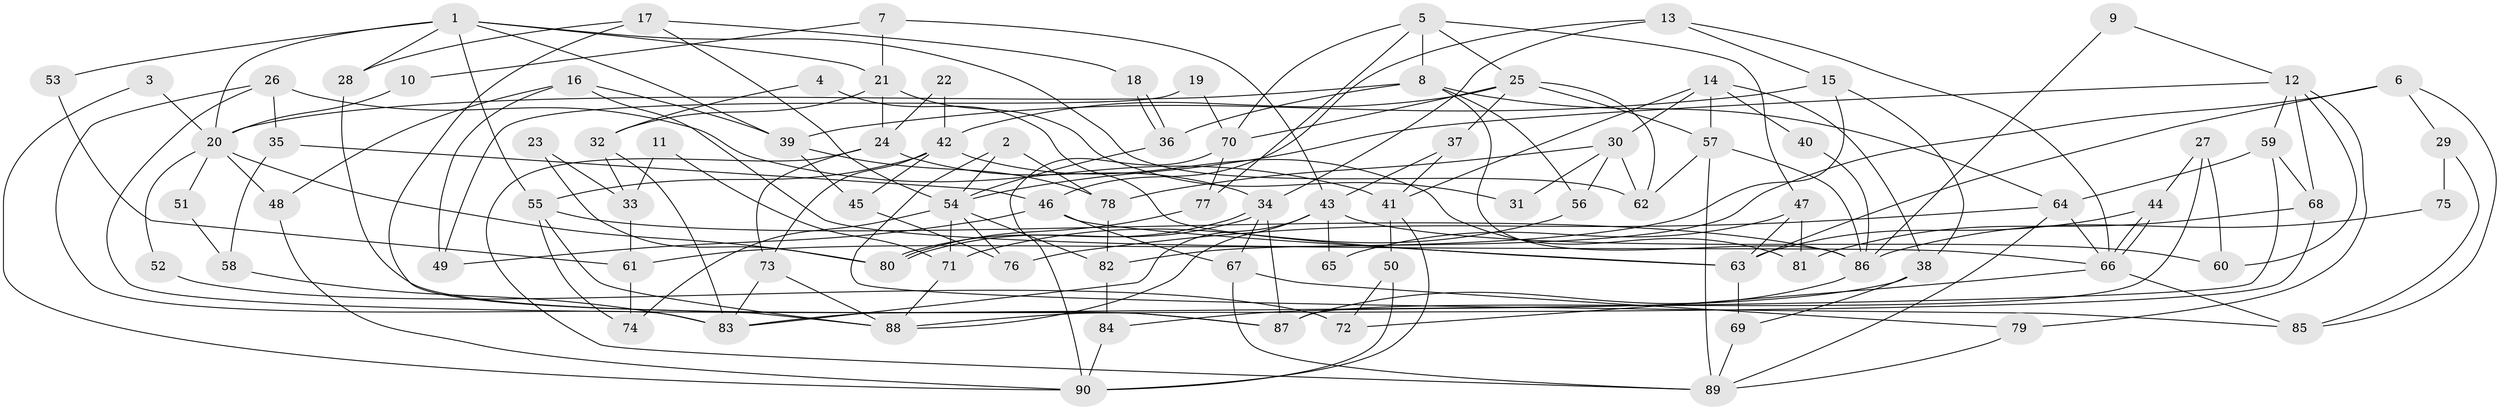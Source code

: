 // Generated by graph-tools (version 1.1) at 2025/50/03/09/25 03:50:03]
// undirected, 90 vertices, 180 edges
graph export_dot {
graph [start="1"]
  node [color=gray90,style=filled];
  1;
  2;
  3;
  4;
  5;
  6;
  7;
  8;
  9;
  10;
  11;
  12;
  13;
  14;
  15;
  16;
  17;
  18;
  19;
  20;
  21;
  22;
  23;
  24;
  25;
  26;
  27;
  28;
  29;
  30;
  31;
  32;
  33;
  34;
  35;
  36;
  37;
  38;
  39;
  40;
  41;
  42;
  43;
  44;
  45;
  46;
  47;
  48;
  49;
  50;
  51;
  52;
  53;
  54;
  55;
  56;
  57;
  58;
  59;
  60;
  61;
  62;
  63;
  64;
  65;
  66;
  67;
  68;
  69;
  70;
  71;
  72;
  73;
  74;
  75;
  76;
  77;
  78;
  79;
  80;
  81;
  82;
  83;
  84;
  85;
  86;
  87;
  88;
  89;
  90;
  1 -- 39;
  1 -- 55;
  1 -- 20;
  1 -- 21;
  1 -- 28;
  1 -- 53;
  1 -- 62;
  2 -- 78;
  2 -- 54;
  2 -- 85;
  3 -- 90;
  3 -- 20;
  4 -- 32;
  4 -- 63;
  5 -- 8;
  5 -- 25;
  5 -- 47;
  5 -- 70;
  5 -- 77;
  6 -- 63;
  6 -- 85;
  6 -- 29;
  6 -- 82;
  7 -- 43;
  7 -- 21;
  7 -- 10;
  8 -- 20;
  8 -- 64;
  8 -- 36;
  8 -- 56;
  8 -- 86;
  9 -- 12;
  9 -- 86;
  10 -- 20;
  11 -- 33;
  11 -- 71;
  12 -- 59;
  12 -- 54;
  12 -- 60;
  12 -- 68;
  12 -- 79;
  13 -- 46;
  13 -- 34;
  13 -- 15;
  13 -- 66;
  14 -- 41;
  14 -- 57;
  14 -- 30;
  14 -- 38;
  14 -- 40;
  15 -- 39;
  15 -- 38;
  15 -- 61;
  16 -- 66;
  16 -- 48;
  16 -- 39;
  16 -- 49;
  17 -- 88;
  17 -- 28;
  17 -- 18;
  17 -- 54;
  18 -- 36;
  18 -- 36;
  19 -- 49;
  19 -- 70;
  20 -- 80;
  20 -- 48;
  20 -- 51;
  20 -- 52;
  21 -- 24;
  21 -- 31;
  21 -- 32;
  22 -- 24;
  22 -- 42;
  23 -- 33;
  23 -- 80;
  24 -- 73;
  24 -- 34;
  24 -- 89;
  25 -- 37;
  25 -- 62;
  25 -- 42;
  25 -- 57;
  25 -- 70;
  26 -- 87;
  26 -- 83;
  26 -- 35;
  26 -- 41;
  27 -- 87;
  27 -- 44;
  27 -- 60;
  28 -- 87;
  29 -- 85;
  29 -- 75;
  30 -- 62;
  30 -- 31;
  30 -- 56;
  30 -- 78;
  32 -- 83;
  32 -- 33;
  33 -- 61;
  34 -- 67;
  34 -- 80;
  34 -- 80;
  34 -- 87;
  35 -- 46;
  35 -- 58;
  36 -- 54;
  37 -- 43;
  37 -- 41;
  38 -- 69;
  38 -- 84;
  39 -- 78;
  39 -- 45;
  40 -- 86;
  41 -- 90;
  41 -- 50;
  42 -- 45;
  42 -- 55;
  42 -- 73;
  42 -- 81;
  43 -- 88;
  43 -- 60;
  43 -- 65;
  43 -- 83;
  44 -- 63;
  44 -- 66;
  44 -- 66;
  45 -- 76;
  46 -- 63;
  46 -- 67;
  46 -- 49;
  47 -- 81;
  47 -- 63;
  47 -- 65;
  48 -- 90;
  50 -- 90;
  50 -- 72;
  51 -- 58;
  52 -- 72;
  53 -- 61;
  54 -- 71;
  54 -- 74;
  54 -- 76;
  54 -- 82;
  55 -- 88;
  55 -- 74;
  55 -- 86;
  56 -- 71;
  57 -- 86;
  57 -- 62;
  57 -- 89;
  58 -- 83;
  59 -- 64;
  59 -- 68;
  59 -- 83;
  61 -- 74;
  63 -- 69;
  64 -- 89;
  64 -- 66;
  64 -- 76;
  66 -- 72;
  66 -- 85;
  67 -- 79;
  67 -- 89;
  68 -- 88;
  68 -- 81;
  69 -- 89;
  70 -- 77;
  70 -- 90;
  71 -- 88;
  73 -- 83;
  73 -- 88;
  75 -- 86;
  77 -- 80;
  78 -- 82;
  79 -- 89;
  82 -- 84;
  84 -- 90;
  86 -- 87;
}
